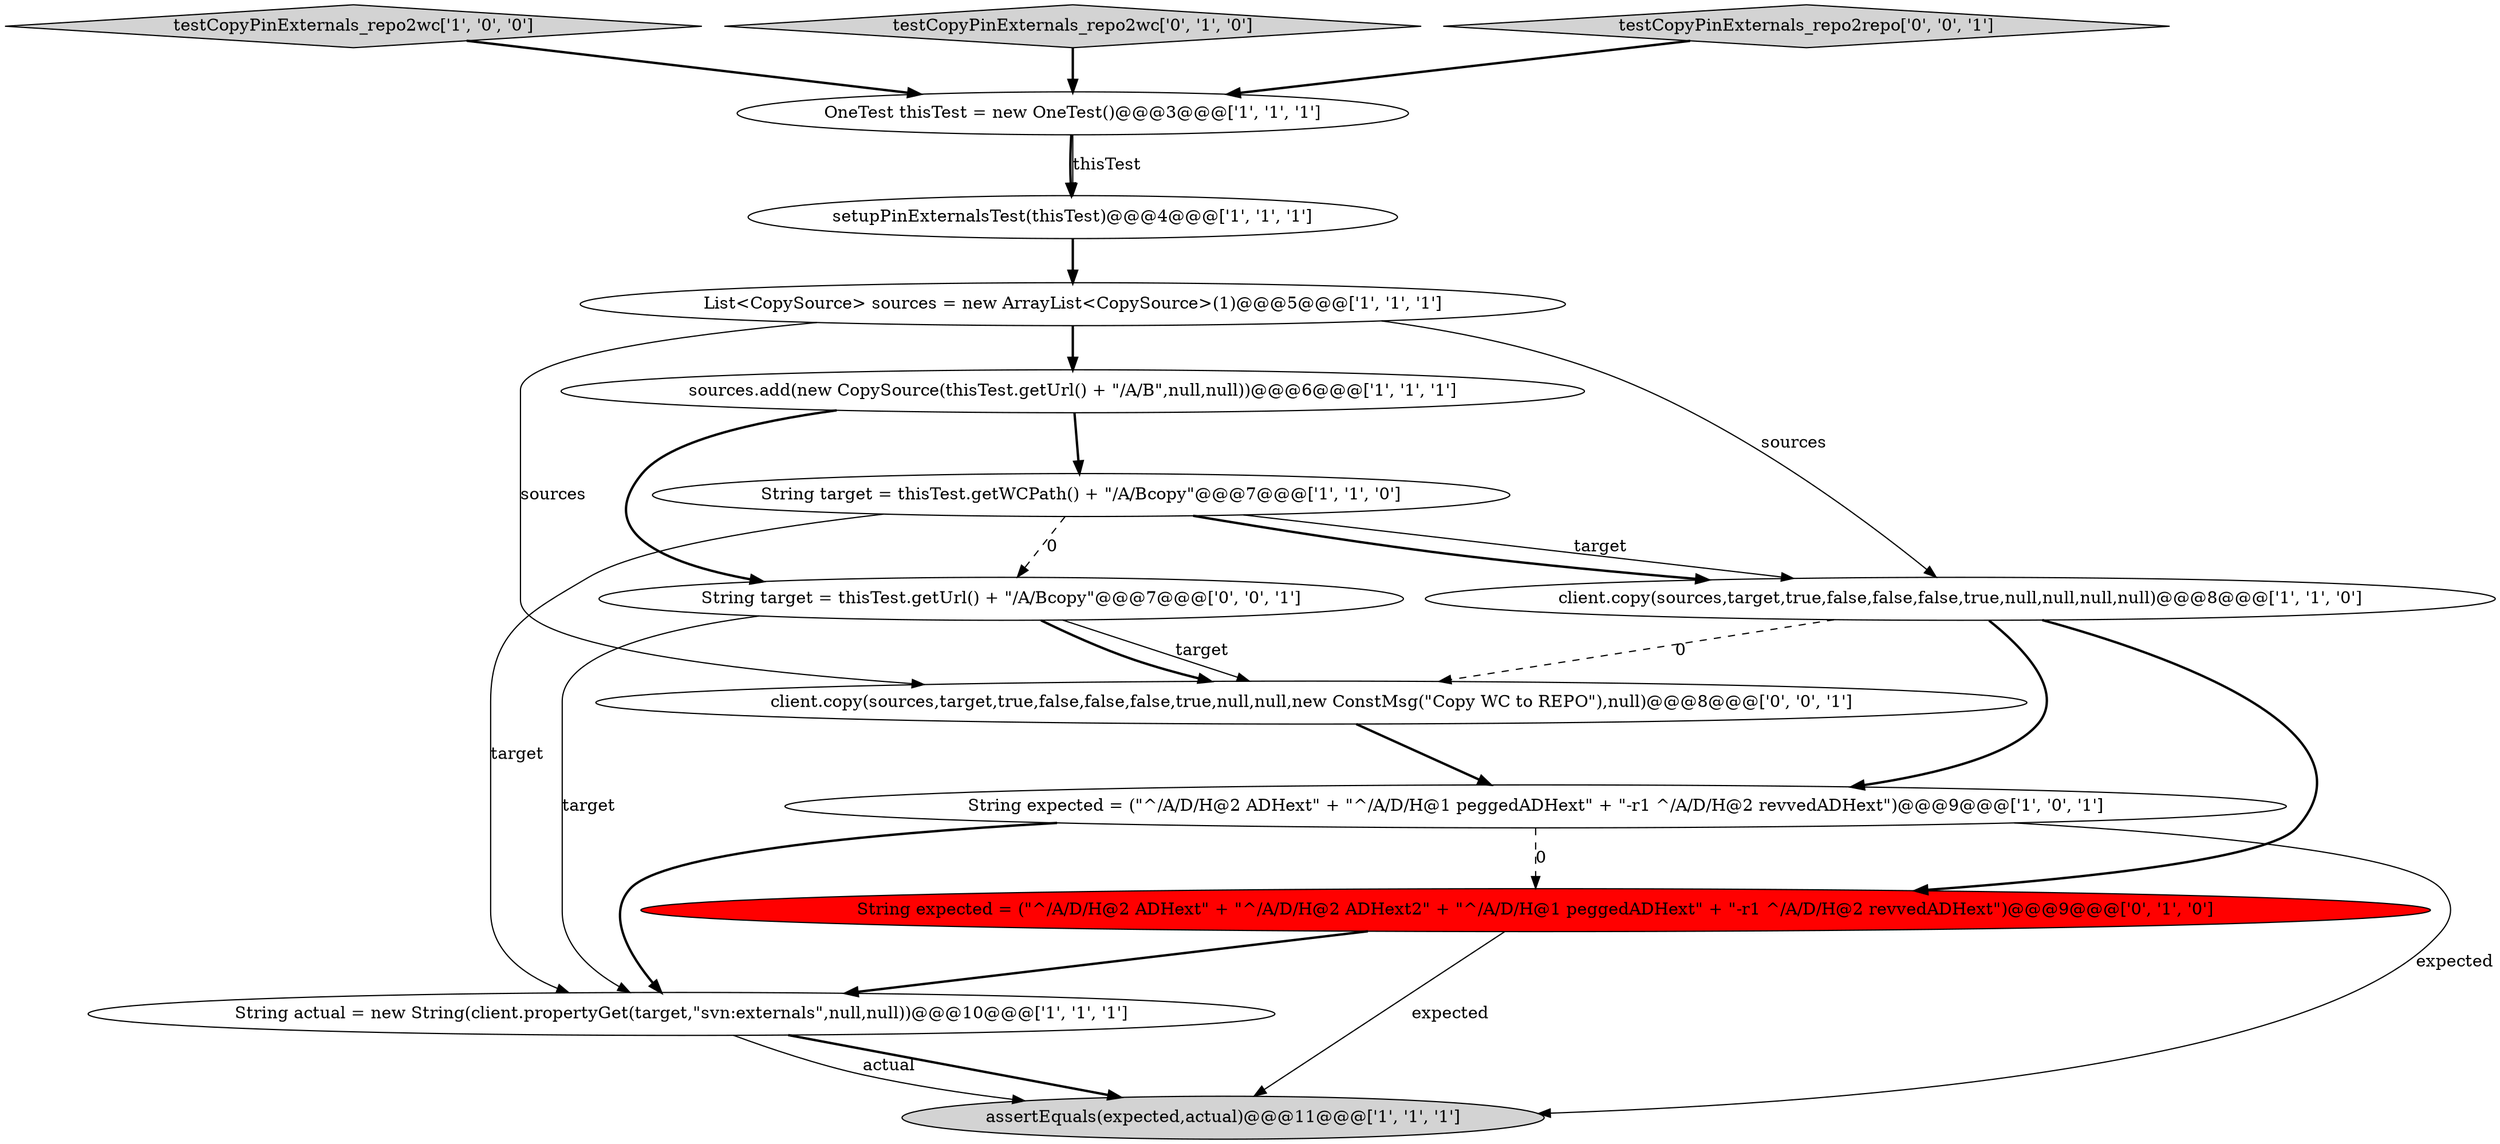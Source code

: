 digraph {
6 [style = filled, label = "testCopyPinExternals_repo2wc['1', '0', '0']", fillcolor = lightgray, shape = diamond image = "AAA0AAABBB1BBB"];
2 [style = filled, label = "String expected = (\"^/A/D/H@2 ADHext\" + \"^/A/D/H@1 peggedADHext\" + \"-r1 ^/A/D/H@2 revvedADHext\")@@@9@@@['1', '0', '1']", fillcolor = white, shape = ellipse image = "AAA0AAABBB1BBB"];
4 [style = filled, label = "List<CopySource> sources = new ArrayList<CopySource>(1)@@@5@@@['1', '1', '1']", fillcolor = white, shape = ellipse image = "AAA0AAABBB1BBB"];
5 [style = filled, label = "OneTest thisTest = new OneTest()@@@3@@@['1', '1', '1']", fillcolor = white, shape = ellipse image = "AAA0AAABBB1BBB"];
8 [style = filled, label = "setupPinExternalsTest(thisTest)@@@4@@@['1', '1', '1']", fillcolor = white, shape = ellipse image = "AAA0AAABBB1BBB"];
1 [style = filled, label = "String target = thisTest.getWCPath() + \"/A/Bcopy\"@@@7@@@['1', '1', '0']", fillcolor = white, shape = ellipse image = "AAA0AAABBB1BBB"];
7 [style = filled, label = "client.copy(sources,target,true,false,false,false,true,null,null,null,null)@@@8@@@['1', '1', '0']", fillcolor = white, shape = ellipse image = "AAA0AAABBB1BBB"];
3 [style = filled, label = "assertEquals(expected,actual)@@@11@@@['1', '1', '1']", fillcolor = lightgray, shape = ellipse image = "AAA0AAABBB1BBB"];
0 [style = filled, label = "String actual = new String(client.propertyGet(target,\"svn:externals\",null,null))@@@10@@@['1', '1', '1']", fillcolor = white, shape = ellipse image = "AAA0AAABBB1BBB"];
11 [style = filled, label = "String expected = (\"^/A/D/H@2 ADHext\" + \"^/A/D/H@2 ADHext2\" + \"^/A/D/H@1 peggedADHext\" + \"-r1 ^/A/D/H@2 revvedADHext\")@@@9@@@['0', '1', '0']", fillcolor = red, shape = ellipse image = "AAA1AAABBB2BBB"];
14 [style = filled, label = "String target = thisTest.getUrl() + \"/A/Bcopy\"@@@7@@@['0', '0', '1']", fillcolor = white, shape = ellipse image = "AAA0AAABBB3BBB"];
13 [style = filled, label = "client.copy(sources,target,true,false,false,false,true,null,null,new ConstMsg(\"Copy WC to REPO\"),null)@@@8@@@['0', '0', '1']", fillcolor = white, shape = ellipse image = "AAA0AAABBB3BBB"];
9 [style = filled, label = "sources.add(new CopySource(thisTest.getUrl() + \"/A/B\",null,null))@@@6@@@['1', '1', '1']", fillcolor = white, shape = ellipse image = "AAA0AAABBB1BBB"];
10 [style = filled, label = "testCopyPinExternals_repo2wc['0', '1', '0']", fillcolor = lightgray, shape = diamond image = "AAA0AAABBB2BBB"];
12 [style = filled, label = "testCopyPinExternals_repo2repo['0', '0', '1']", fillcolor = lightgray, shape = diamond image = "AAA0AAABBB3BBB"];
0->3 [style = bold, label=""];
4->9 [style = bold, label=""];
5->8 [style = bold, label=""];
11->3 [style = solid, label="expected"];
2->3 [style = solid, label="expected"];
7->11 [style = bold, label=""];
12->5 [style = bold, label=""];
1->14 [style = dashed, label="0"];
14->0 [style = solid, label="target"];
0->3 [style = solid, label="actual"];
4->13 [style = solid, label="sources"];
1->7 [style = solid, label="target"];
1->7 [style = bold, label=""];
1->0 [style = solid, label="target"];
6->5 [style = bold, label=""];
2->0 [style = bold, label=""];
11->0 [style = bold, label=""];
10->5 [style = bold, label=""];
7->2 [style = bold, label=""];
7->13 [style = dashed, label="0"];
9->14 [style = bold, label=""];
14->13 [style = solid, label="target"];
2->11 [style = dashed, label="0"];
4->7 [style = solid, label="sources"];
8->4 [style = bold, label=""];
14->13 [style = bold, label=""];
9->1 [style = bold, label=""];
5->8 [style = solid, label="thisTest"];
13->2 [style = bold, label=""];
}
